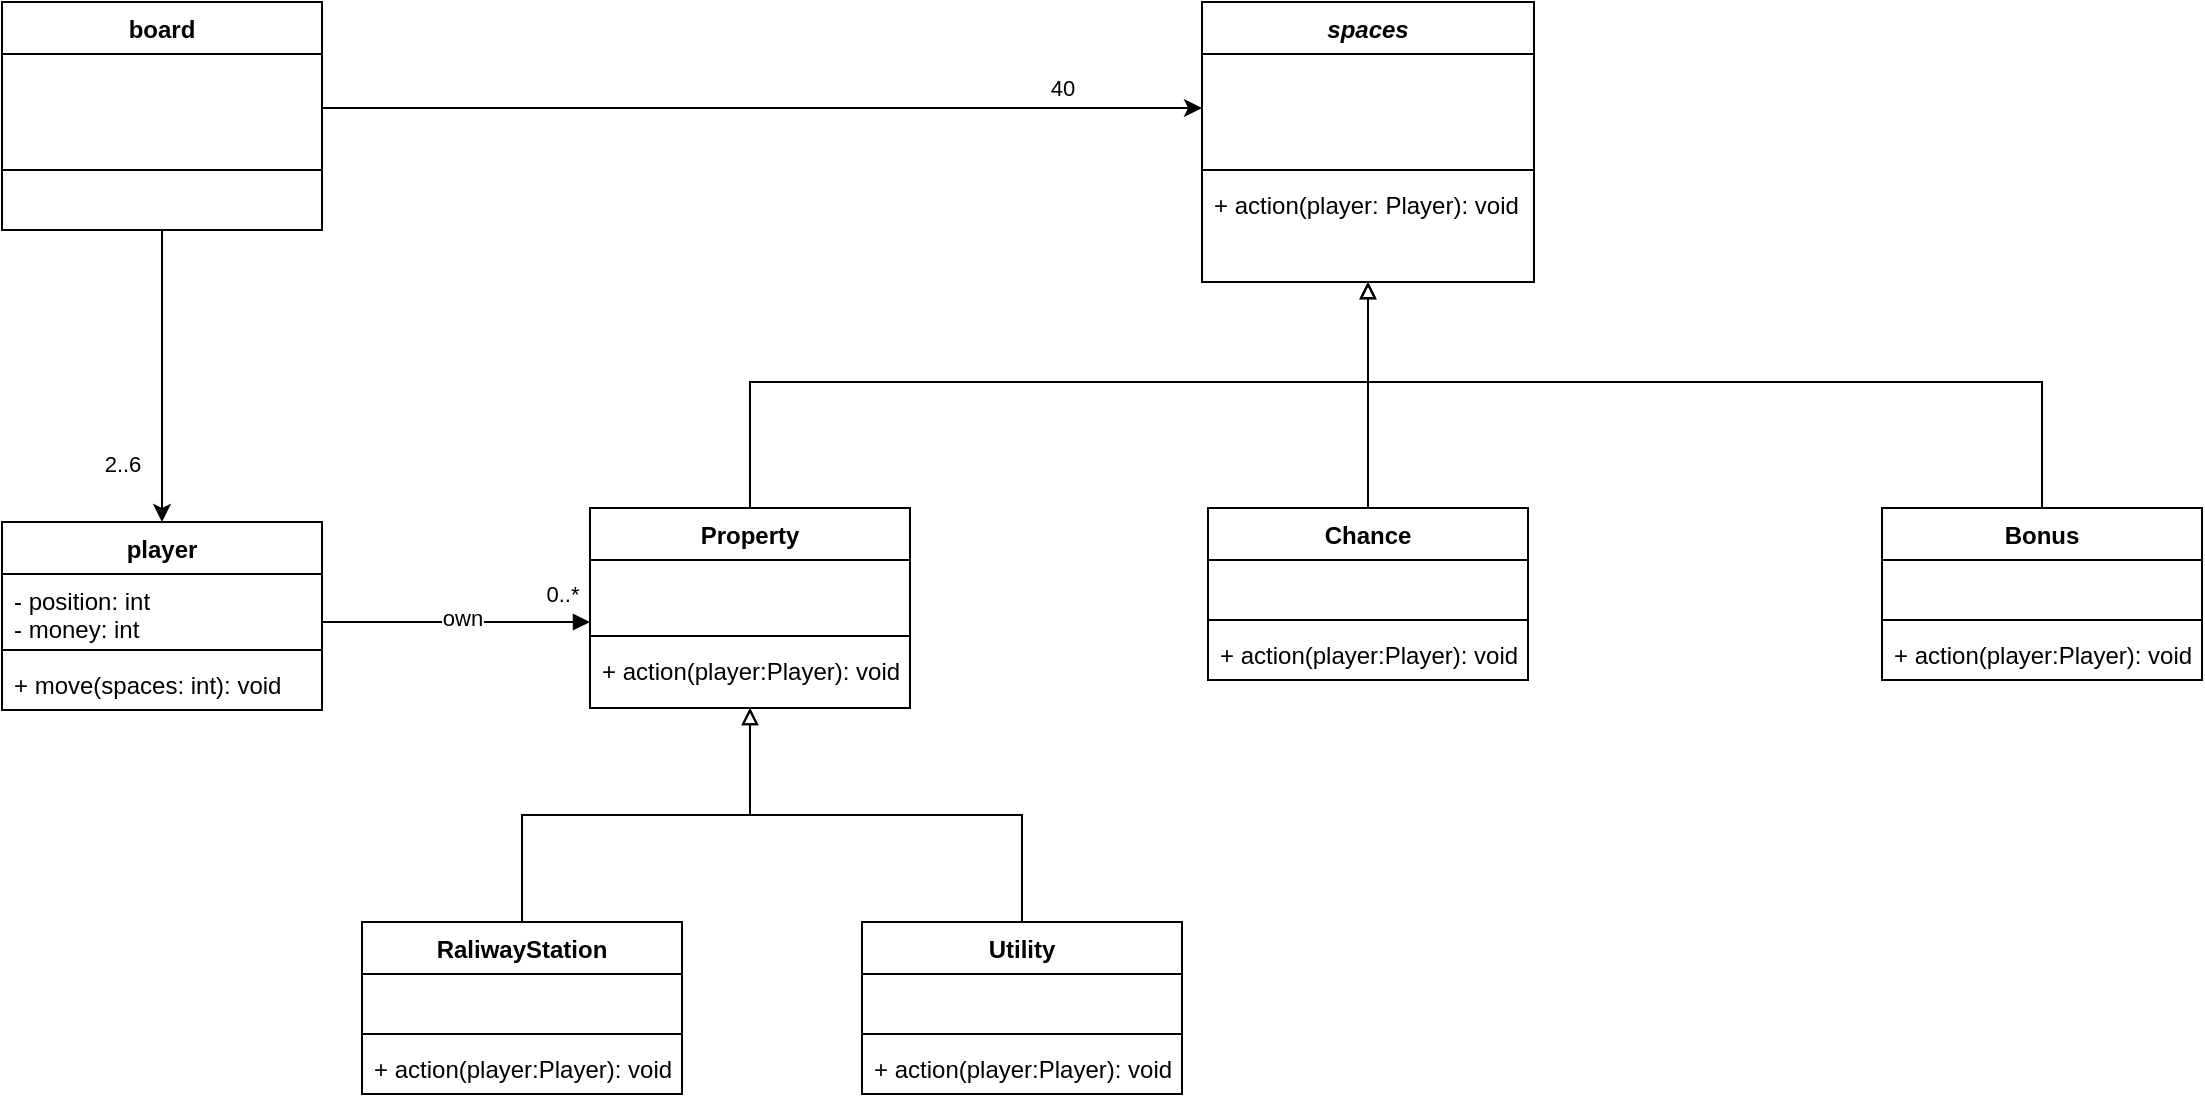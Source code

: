 <mxfile version="13.8.0" type="github">
  <diagram id="v5Qnelu_j760oOlAtmTE" name="Page-1">
    <mxGraphModel dx="373" dy="668" grid="1" gridSize="10" guides="1" tooltips="1" connect="1" arrows="1" fold="1" page="1" pageScale="1" pageWidth="827" pageHeight="1169" math="0" shadow="0">
      <root>
        <mxCell id="0" />
        <mxCell id="1" parent="0" />
        <mxCell id="AkJy2YZzXb0Occ69dCrq-19" style="edgeStyle=orthogonalEdgeStyle;rounded=0;orthogonalLoop=1;jettySize=auto;html=1;" edge="1" parent="1" source="AkJy2YZzXb0Occ69dCrq-1" target="AkJy2YZzXb0Occ69dCrq-9">
          <mxGeometry relative="1" as="geometry" />
        </mxCell>
        <mxCell id="AkJy2YZzXb0Occ69dCrq-20" value="2..6" style="edgeLabel;html=1;align=center;verticalAlign=middle;resizable=0;points=[];" vertex="1" connectable="0" parent="AkJy2YZzXb0Occ69dCrq-19">
          <mxGeometry x="0.362" y="-4" relative="1" as="geometry">
            <mxPoint x="-16" y="17" as="offset" />
          </mxGeometry>
        </mxCell>
        <mxCell id="AkJy2YZzXb0Occ69dCrq-1" value="board" style="swimlane;fontStyle=1;align=center;verticalAlign=top;childLayout=stackLayout;horizontal=1;startSize=26;horizontalStack=0;resizeParent=1;resizeParentMax=0;resizeLast=0;collapsible=1;marginBottom=0;" vertex="1" parent="1">
          <mxGeometry x="120" y="70" width="160" height="114" as="geometry" />
        </mxCell>
        <mxCell id="AkJy2YZzXb0Occ69dCrq-2" value=" " style="text;strokeColor=none;fillColor=none;align=left;verticalAlign=top;spacingLeft=4;spacingRight=4;overflow=hidden;rotatable=0;points=[[0,0.5],[1,0.5]];portConstraint=eastwest;" vertex="1" parent="AkJy2YZzXb0Occ69dCrq-1">
          <mxGeometry y="26" width="160" height="54" as="geometry" />
        </mxCell>
        <mxCell id="AkJy2YZzXb0Occ69dCrq-3" value="" style="line;strokeWidth=1;fillColor=none;align=left;verticalAlign=middle;spacingTop=-1;spacingLeft=3;spacingRight=3;rotatable=0;labelPosition=right;points=[];portConstraint=eastwest;" vertex="1" parent="AkJy2YZzXb0Occ69dCrq-1">
          <mxGeometry y="80" width="160" height="8" as="geometry" />
        </mxCell>
        <mxCell id="AkJy2YZzXb0Occ69dCrq-4" value=" " style="text;strokeColor=none;fillColor=none;align=left;verticalAlign=top;spacingLeft=4;spacingRight=4;overflow=hidden;rotatable=0;points=[[0,0.5],[1,0.5]];portConstraint=eastwest;" vertex="1" parent="AkJy2YZzXb0Occ69dCrq-1">
          <mxGeometry y="88" width="160" height="26" as="geometry" />
        </mxCell>
        <mxCell id="AkJy2YZzXb0Occ69dCrq-17" style="edgeStyle=orthogonalEdgeStyle;rounded=0;orthogonalLoop=1;jettySize=auto;html=1;" edge="1" parent="1" source="AkJy2YZzXb0Occ69dCrq-2" target="AkJy2YZzXb0Occ69dCrq-5">
          <mxGeometry relative="1" as="geometry">
            <Array as="points">
              <mxPoint x="380" y="123" />
              <mxPoint x="380" y="123" />
            </Array>
          </mxGeometry>
        </mxCell>
        <mxCell id="AkJy2YZzXb0Occ69dCrq-18" value="40" style="edgeLabel;html=1;align=center;verticalAlign=middle;resizable=0;points=[];" vertex="1" connectable="0" parent="AkJy2YZzXb0Occ69dCrq-17">
          <mxGeometry x="0.635" y="2" relative="1" as="geometry">
            <mxPoint x="10" y="-8" as="offset" />
          </mxGeometry>
        </mxCell>
        <mxCell id="AkJy2YZzXb0Occ69dCrq-21" style="edgeStyle=orthogonalEdgeStyle;rounded=0;orthogonalLoop=1;jettySize=auto;html=1;endArrow=block;endFill=0;" edge="1" parent="1" source="AkJy2YZzXb0Occ69dCrq-13" target="AkJy2YZzXb0Occ69dCrq-5">
          <mxGeometry relative="1" as="geometry">
            <Array as="points">
              <mxPoint x="494" y="260" />
              <mxPoint x="803" y="260" />
            </Array>
          </mxGeometry>
        </mxCell>
        <mxCell id="AkJy2YZzXb0Occ69dCrq-22" style="edgeStyle=orthogonalEdgeStyle;rounded=0;orthogonalLoop=1;jettySize=auto;html=1;endArrow=block;endFill=1;" edge="1" parent="1" source="AkJy2YZzXb0Occ69dCrq-9" target="AkJy2YZzXb0Occ69dCrq-13">
          <mxGeometry relative="1" as="geometry">
            <Array as="points">
              <mxPoint x="380" y="380" />
              <mxPoint x="380" y="380" />
            </Array>
          </mxGeometry>
        </mxCell>
        <mxCell id="AkJy2YZzXb0Occ69dCrq-23" value="0..*" style="edgeLabel;html=1;align=center;verticalAlign=middle;resizable=0;points=[];" vertex="1" connectable="0" parent="AkJy2YZzXb0Occ69dCrq-22">
          <mxGeometry x="0.492" y="-11" relative="1" as="geometry">
            <mxPoint x="20" y="-25" as="offset" />
          </mxGeometry>
        </mxCell>
        <mxCell id="AkJy2YZzXb0Occ69dCrq-24" value="own" style="edgeLabel;html=1;align=center;verticalAlign=middle;resizable=0;points=[];" vertex="1" connectable="0" parent="AkJy2YZzXb0Occ69dCrq-22">
          <mxGeometry x="0.492" y="44" relative="1" as="geometry">
            <mxPoint x="-30" y="42" as="offset" />
          </mxGeometry>
        </mxCell>
        <mxCell id="AkJy2YZzXb0Occ69dCrq-9" value="player" style="swimlane;fontStyle=1;align=center;verticalAlign=top;childLayout=stackLayout;horizontal=1;startSize=26;horizontalStack=0;resizeParent=1;resizeParentMax=0;resizeLast=0;collapsible=1;marginBottom=0;" vertex="1" parent="1">
          <mxGeometry x="120" y="330" width="160" height="94" as="geometry" />
        </mxCell>
        <mxCell id="AkJy2YZzXb0Occ69dCrq-10" value="- position: int&#xa;- money: int" style="text;strokeColor=none;fillColor=none;align=left;verticalAlign=top;spacingLeft=4;spacingRight=4;overflow=hidden;rotatable=0;points=[[0,0.5],[1,0.5]];portConstraint=eastwest;" vertex="1" parent="AkJy2YZzXb0Occ69dCrq-9">
          <mxGeometry y="26" width="160" height="34" as="geometry" />
        </mxCell>
        <mxCell id="AkJy2YZzXb0Occ69dCrq-11" value="" style="line;strokeWidth=1;fillColor=none;align=left;verticalAlign=middle;spacingTop=-1;spacingLeft=3;spacingRight=3;rotatable=0;labelPosition=right;points=[];portConstraint=eastwest;" vertex="1" parent="AkJy2YZzXb0Occ69dCrq-9">
          <mxGeometry y="60" width="160" height="8" as="geometry" />
        </mxCell>
        <mxCell id="AkJy2YZzXb0Occ69dCrq-12" value="+ move(spaces: int): void" style="text;strokeColor=none;fillColor=none;align=left;verticalAlign=top;spacingLeft=4;spacingRight=4;overflow=hidden;rotatable=0;points=[[0,0.5],[1,0.5]];portConstraint=eastwest;" vertex="1" parent="AkJy2YZzXb0Occ69dCrq-9">
          <mxGeometry y="68" width="160" height="26" as="geometry" />
        </mxCell>
        <mxCell id="AkJy2YZzXb0Occ69dCrq-13" value="Property" style="swimlane;fontStyle=1;align=center;verticalAlign=top;childLayout=stackLayout;horizontal=1;startSize=26;horizontalStack=0;resizeParent=1;resizeParentMax=0;resizeLast=0;collapsible=1;marginBottom=0;" vertex="1" parent="1">
          <mxGeometry x="414" y="323" width="160" height="100" as="geometry" />
        </mxCell>
        <mxCell id="AkJy2YZzXb0Occ69dCrq-14" value=" " style="text;strokeColor=none;fillColor=none;align=left;verticalAlign=top;spacingLeft=4;spacingRight=4;overflow=hidden;rotatable=0;points=[[0,0.5],[1,0.5]];portConstraint=eastwest;" vertex="1" parent="AkJy2YZzXb0Occ69dCrq-13">
          <mxGeometry y="26" width="160" height="34" as="geometry" />
        </mxCell>
        <mxCell id="AkJy2YZzXb0Occ69dCrq-15" value="" style="line;strokeWidth=1;fillColor=none;align=left;verticalAlign=middle;spacingTop=-1;spacingLeft=3;spacingRight=3;rotatable=0;labelPosition=right;points=[];portConstraint=eastwest;" vertex="1" parent="AkJy2YZzXb0Occ69dCrq-13">
          <mxGeometry y="60" width="160" height="8" as="geometry" />
        </mxCell>
        <mxCell id="AkJy2YZzXb0Occ69dCrq-16" value="+ action(player:Player): void" style="text;strokeColor=none;fillColor=none;align=left;verticalAlign=top;spacingLeft=4;spacingRight=4;overflow=hidden;rotatable=0;points=[[0,0.5],[1,0.5]];portConstraint=eastwest;" vertex="1" parent="AkJy2YZzXb0Occ69dCrq-13">
          <mxGeometry y="68" width="160" height="32" as="geometry" />
        </mxCell>
        <mxCell id="AkJy2YZzXb0Occ69dCrq-5" value="spaces" style="swimlane;fontStyle=3;align=center;verticalAlign=top;childLayout=stackLayout;horizontal=1;startSize=26;horizontalStack=0;resizeParent=1;resizeParentMax=0;resizeLast=0;collapsible=1;marginBottom=0;" vertex="1" parent="1">
          <mxGeometry x="720" y="70" width="166" height="140" as="geometry" />
        </mxCell>
        <mxCell id="AkJy2YZzXb0Occ69dCrq-6" value=" " style="text;strokeColor=none;fillColor=none;align=left;verticalAlign=top;spacingLeft=4;spacingRight=4;overflow=hidden;rotatable=0;points=[[0,0.5],[1,0.5]];portConstraint=eastwest;" vertex="1" parent="AkJy2YZzXb0Occ69dCrq-5">
          <mxGeometry y="26" width="166" height="54" as="geometry" />
        </mxCell>
        <mxCell id="AkJy2YZzXb0Occ69dCrq-7" value="" style="line;strokeWidth=1;fillColor=none;align=left;verticalAlign=middle;spacingTop=-1;spacingLeft=3;spacingRight=3;rotatable=0;labelPosition=right;points=[];portConstraint=eastwest;" vertex="1" parent="AkJy2YZzXb0Occ69dCrq-5">
          <mxGeometry y="80" width="166" height="8" as="geometry" />
        </mxCell>
        <mxCell id="AkJy2YZzXb0Occ69dCrq-8" value="+ action(player: Player): void" style="text;strokeColor=none;fillColor=none;align=left;verticalAlign=top;spacingLeft=4;spacingRight=4;overflow=hidden;rotatable=0;points=[[0,0.5],[1,0.5]];portConstraint=eastwest;" vertex="1" parent="AkJy2YZzXb0Occ69dCrq-5">
          <mxGeometry y="88" width="166" height="52" as="geometry" />
        </mxCell>
        <mxCell id="AkJy2YZzXb0Occ69dCrq-33" style="edgeStyle=orthogonalEdgeStyle;rounded=0;orthogonalLoop=1;jettySize=auto;html=1;endArrow=block;endFill=0;" edge="1" parent="1" source="AkJy2YZzXb0Occ69dCrq-25" target="AkJy2YZzXb0Occ69dCrq-5">
          <mxGeometry relative="1" as="geometry" />
        </mxCell>
        <mxCell id="AkJy2YZzXb0Occ69dCrq-25" value="Chance" style="swimlane;fontStyle=1;align=center;verticalAlign=top;childLayout=stackLayout;horizontal=1;startSize=26;horizontalStack=0;resizeParent=1;resizeParentMax=0;resizeLast=0;collapsible=1;marginBottom=0;" vertex="1" parent="1">
          <mxGeometry x="723" y="323" width="160" height="86" as="geometry" />
        </mxCell>
        <mxCell id="AkJy2YZzXb0Occ69dCrq-26" value=" " style="text;strokeColor=none;fillColor=none;align=left;verticalAlign=top;spacingLeft=4;spacingRight=4;overflow=hidden;rotatable=0;points=[[0,0.5],[1,0.5]];portConstraint=eastwest;" vertex="1" parent="AkJy2YZzXb0Occ69dCrq-25">
          <mxGeometry y="26" width="160" height="26" as="geometry" />
        </mxCell>
        <mxCell id="AkJy2YZzXb0Occ69dCrq-27" value="" style="line;strokeWidth=1;fillColor=none;align=left;verticalAlign=middle;spacingTop=-1;spacingLeft=3;spacingRight=3;rotatable=0;labelPosition=right;points=[];portConstraint=eastwest;" vertex="1" parent="AkJy2YZzXb0Occ69dCrq-25">
          <mxGeometry y="52" width="160" height="8" as="geometry" />
        </mxCell>
        <mxCell id="AkJy2YZzXb0Occ69dCrq-28" value="+ action(player:Player): void" style="text;strokeColor=none;fillColor=none;align=left;verticalAlign=top;spacingLeft=4;spacingRight=4;overflow=hidden;rotatable=0;points=[[0,0.5],[1,0.5]];portConstraint=eastwest;" vertex="1" parent="AkJy2YZzXb0Occ69dCrq-25">
          <mxGeometry y="60" width="160" height="26" as="geometry" />
        </mxCell>
        <mxCell id="AkJy2YZzXb0Occ69dCrq-34" style="edgeStyle=orthogonalEdgeStyle;rounded=0;orthogonalLoop=1;jettySize=auto;html=1;endArrow=block;endFill=0;" edge="1" parent="1" source="AkJy2YZzXb0Occ69dCrq-29" target="AkJy2YZzXb0Occ69dCrq-5">
          <mxGeometry relative="1" as="geometry">
            <Array as="points">
              <mxPoint x="1140" y="260" />
              <mxPoint x="803" y="260" />
            </Array>
          </mxGeometry>
        </mxCell>
        <mxCell id="AkJy2YZzXb0Occ69dCrq-29" value="Bonus" style="swimlane;fontStyle=1;align=center;verticalAlign=top;childLayout=stackLayout;horizontal=1;startSize=26;horizontalStack=0;resizeParent=1;resizeParentMax=0;resizeLast=0;collapsible=1;marginBottom=0;" vertex="1" parent="1">
          <mxGeometry x="1060" y="323" width="160" height="86" as="geometry" />
        </mxCell>
        <mxCell id="AkJy2YZzXb0Occ69dCrq-30" value=" " style="text;strokeColor=none;fillColor=none;align=left;verticalAlign=top;spacingLeft=4;spacingRight=4;overflow=hidden;rotatable=0;points=[[0,0.5],[1,0.5]];portConstraint=eastwest;" vertex="1" parent="AkJy2YZzXb0Occ69dCrq-29">
          <mxGeometry y="26" width="160" height="26" as="geometry" />
        </mxCell>
        <mxCell id="AkJy2YZzXb0Occ69dCrq-31" value="" style="line;strokeWidth=1;fillColor=none;align=left;verticalAlign=middle;spacingTop=-1;spacingLeft=3;spacingRight=3;rotatable=0;labelPosition=right;points=[];portConstraint=eastwest;" vertex="1" parent="AkJy2YZzXb0Occ69dCrq-29">
          <mxGeometry y="52" width="160" height="8" as="geometry" />
        </mxCell>
        <mxCell id="AkJy2YZzXb0Occ69dCrq-32" value="+ action(player:Player): void" style="text;strokeColor=none;fillColor=none;align=left;verticalAlign=top;spacingLeft=4;spacingRight=4;overflow=hidden;rotatable=0;points=[[0,0.5],[1,0.5]];portConstraint=eastwest;" vertex="1" parent="AkJy2YZzXb0Occ69dCrq-29">
          <mxGeometry y="60" width="160" height="26" as="geometry" />
        </mxCell>
        <mxCell id="AkJy2YZzXb0Occ69dCrq-43" style="edgeStyle=orthogonalEdgeStyle;rounded=0;orthogonalLoop=1;jettySize=auto;html=1;endArrow=block;endFill=0;" edge="1" parent="1" source="AkJy2YZzXb0Occ69dCrq-39" target="AkJy2YZzXb0Occ69dCrq-13">
          <mxGeometry relative="1" as="geometry" />
        </mxCell>
        <mxCell id="AkJy2YZzXb0Occ69dCrq-39" value="RaliwayStation" style="swimlane;fontStyle=1;align=center;verticalAlign=top;childLayout=stackLayout;horizontal=1;startSize=26;horizontalStack=0;resizeParent=1;resizeParentMax=0;resizeLast=0;collapsible=1;marginBottom=0;" vertex="1" parent="1">
          <mxGeometry x="300" y="530" width="160" height="86" as="geometry" />
        </mxCell>
        <mxCell id="AkJy2YZzXb0Occ69dCrq-40" value=" " style="text;strokeColor=none;fillColor=none;align=left;verticalAlign=top;spacingLeft=4;spacingRight=4;overflow=hidden;rotatable=0;points=[[0,0.5],[1,0.5]];portConstraint=eastwest;" vertex="1" parent="AkJy2YZzXb0Occ69dCrq-39">
          <mxGeometry y="26" width="160" height="26" as="geometry" />
        </mxCell>
        <mxCell id="AkJy2YZzXb0Occ69dCrq-41" value="" style="line;strokeWidth=1;fillColor=none;align=left;verticalAlign=middle;spacingTop=-1;spacingLeft=3;spacingRight=3;rotatable=0;labelPosition=right;points=[];portConstraint=eastwest;" vertex="1" parent="AkJy2YZzXb0Occ69dCrq-39">
          <mxGeometry y="52" width="160" height="8" as="geometry" />
        </mxCell>
        <mxCell id="AkJy2YZzXb0Occ69dCrq-42" value="+ action(player:Player): void" style="text;strokeColor=none;fillColor=none;align=left;verticalAlign=top;spacingLeft=4;spacingRight=4;overflow=hidden;rotatable=0;points=[[0,0.5],[1,0.5]];portConstraint=eastwest;" vertex="1" parent="AkJy2YZzXb0Occ69dCrq-39">
          <mxGeometry y="60" width="160" height="26" as="geometry" />
        </mxCell>
        <mxCell id="AkJy2YZzXb0Occ69dCrq-48" style="edgeStyle=orthogonalEdgeStyle;rounded=0;orthogonalLoop=1;jettySize=auto;html=1;endArrow=block;endFill=0;" edge="1" parent="1" source="AkJy2YZzXb0Occ69dCrq-44" target="AkJy2YZzXb0Occ69dCrq-13">
          <mxGeometry relative="1" as="geometry" />
        </mxCell>
        <mxCell id="AkJy2YZzXb0Occ69dCrq-44" value="Utility" style="swimlane;fontStyle=1;align=center;verticalAlign=top;childLayout=stackLayout;horizontal=1;startSize=26;horizontalStack=0;resizeParent=1;resizeParentMax=0;resizeLast=0;collapsible=1;marginBottom=0;" vertex="1" parent="1">
          <mxGeometry x="550" y="530" width="160" height="86" as="geometry" />
        </mxCell>
        <mxCell id="AkJy2YZzXb0Occ69dCrq-45" value=" " style="text;strokeColor=none;fillColor=none;align=left;verticalAlign=top;spacingLeft=4;spacingRight=4;overflow=hidden;rotatable=0;points=[[0,0.5],[1,0.5]];portConstraint=eastwest;" vertex="1" parent="AkJy2YZzXb0Occ69dCrq-44">
          <mxGeometry y="26" width="160" height="26" as="geometry" />
        </mxCell>
        <mxCell id="AkJy2YZzXb0Occ69dCrq-46" value="" style="line;strokeWidth=1;fillColor=none;align=left;verticalAlign=middle;spacingTop=-1;spacingLeft=3;spacingRight=3;rotatable=0;labelPosition=right;points=[];portConstraint=eastwest;" vertex="1" parent="AkJy2YZzXb0Occ69dCrq-44">
          <mxGeometry y="52" width="160" height="8" as="geometry" />
        </mxCell>
        <mxCell id="AkJy2YZzXb0Occ69dCrq-47" value="+ action(player:Player): void" style="text;strokeColor=none;fillColor=none;align=left;verticalAlign=top;spacingLeft=4;spacingRight=4;overflow=hidden;rotatable=0;points=[[0,0.5],[1,0.5]];portConstraint=eastwest;" vertex="1" parent="AkJy2YZzXb0Occ69dCrq-44">
          <mxGeometry y="60" width="160" height="26" as="geometry" />
        </mxCell>
      </root>
    </mxGraphModel>
  </diagram>
</mxfile>
